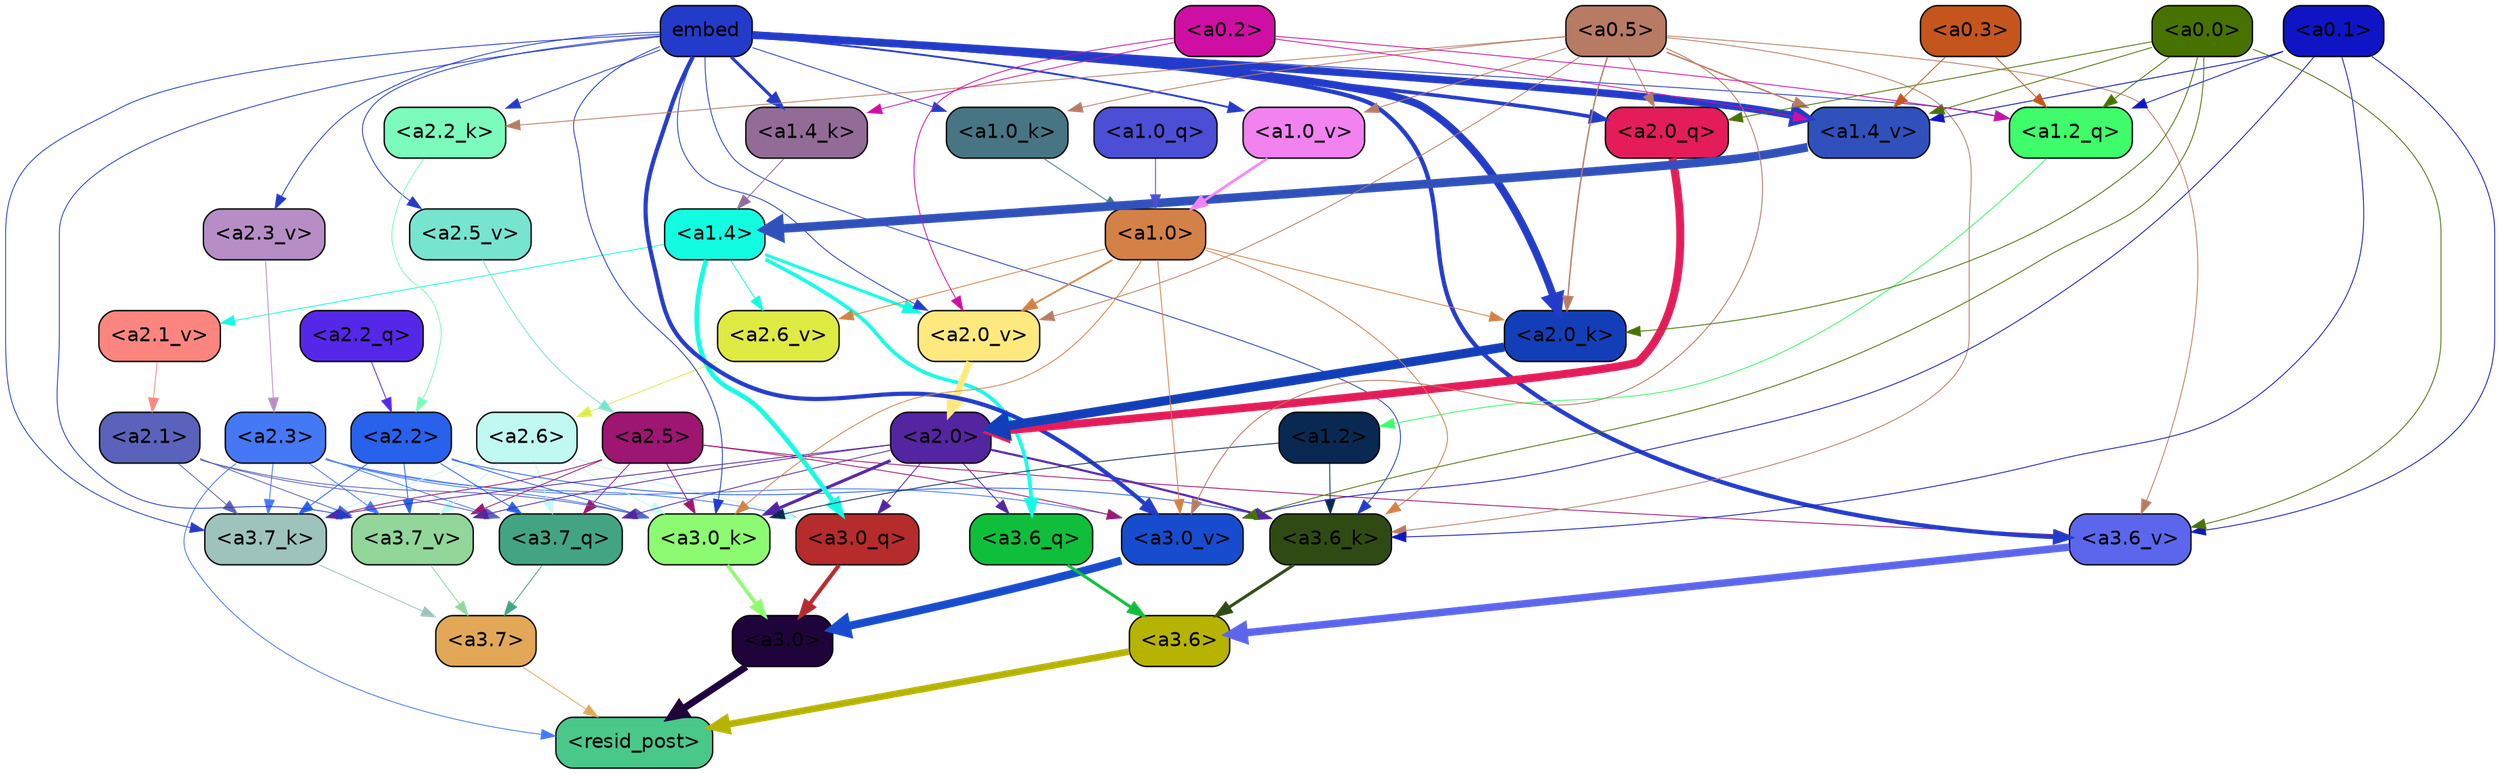 strict digraph "" {
	graph [bgcolor=transparent,
		layout=dot,
		overlap=false,
		splines=true
	];
	"<a3.7>"	[color=black,
		fillcolor="#e2a858",
		fontname=Helvetica,
		shape=box,
		style="filled, rounded"];
	"<resid_post>"	[color=black,
		fillcolor="#49c88a",
		fontname=Helvetica,
		shape=box,
		style="filled, rounded"];
	"<a3.7>" -> "<resid_post>"	[color="#e2a858",
		penwidth=0.6];
	"<a3.6>"	[color=black,
		fillcolor="#b6b401",
		fontname=Helvetica,
		shape=box,
		style="filled, rounded"];
	"<a3.6>" -> "<resid_post>"	[color="#b6b401",
		penwidth=4.753257989883423];
	"<a3.0>"	[color=black,
		fillcolor="#1e043b",
		fontname=Helvetica,
		shape=box,
		style="filled, rounded"];
	"<a3.0>" -> "<resid_post>"	[color="#1e043b",
		penwidth=4.90053927898407];
	"<a2.3>"	[color=black,
		fillcolor="#4578f5",
		fontname=Helvetica,
		shape=box,
		style="filled, rounded"];
	"<a2.3>" -> "<resid_post>"	[color="#4578f5",
		penwidth=0.6];
	"<a3.7_q>"	[color=black,
		fillcolor="#43a483",
		fontname=Helvetica,
		shape=box,
		style="filled, rounded"];
	"<a2.3>" -> "<a3.7_q>"	[color="#4578f5",
		penwidth=0.6];
	"<a3.0_q>"	[color=black,
		fillcolor="#b62b2c",
		fontname=Helvetica,
		shape=box,
		style="filled, rounded"];
	"<a2.3>" -> "<a3.0_q>"	[color="#4578f5",
		penwidth=0.6];
	"<a3.7_k>"	[color=black,
		fillcolor="#9ec3bc",
		fontname=Helvetica,
		shape=box,
		style="filled, rounded"];
	"<a2.3>" -> "<a3.7_k>"	[color="#4578f5",
		penwidth=0.6];
	"<a3.0_k>"	[color=black,
		fillcolor="#8dfb71",
		fontname=Helvetica,
		shape=box,
		style="filled, rounded"];
	"<a2.3>" -> "<a3.0_k>"	[color="#4578f5",
		penwidth=0.6];
	"<a3.7_v>"	[color=black,
		fillcolor="#92d699",
		fontname=Helvetica,
		shape=box,
		style="filled, rounded"];
	"<a2.3>" -> "<a3.7_v>"	[color="#4578f5",
		penwidth=0.6];
	"<a3.0_v>"	[color=black,
		fillcolor="#184cce",
		fontname=Helvetica,
		shape=box,
		style="filled, rounded"];
	"<a2.3>" -> "<a3.0_v>"	[color="#4578f5",
		penwidth=0.6];
	"<a3.7_q>" -> "<a3.7>"	[color="#43a483",
		penwidth=0.6];
	"<a3.6_q>"	[color=black,
		fillcolor="#0fbf3c",
		fontname=Helvetica,
		shape=box,
		style="filled, rounded"];
	"<a3.6_q>" -> "<a3.6>"	[color="#0fbf3c",
		penwidth=2.160832464694977];
	"<a3.0_q>" -> "<a3.0>"	[color="#b62b2c",
		penwidth=2.870753765106201];
	"<a3.7_k>" -> "<a3.7>"	[color="#9ec3bc",
		penwidth=0.6];
	"<a3.6_k>"	[color=black,
		fillcolor="#304a14",
		fontname=Helvetica,
		shape=box,
		style="filled, rounded"];
	"<a3.6_k>" -> "<a3.6>"	[color="#304a14",
		penwidth=2.13908451795578];
	"<a3.0_k>" -> "<a3.0>"	[color="#8dfb71",
		penwidth=2.520303964614868];
	"<a3.7_v>" -> "<a3.7>"	[color="#92d699",
		penwidth=0.6];
	"<a3.6_v>"	[color=black,
		fillcolor="#5c66ed",
		fontname=Helvetica,
		shape=box,
		style="filled, rounded"];
	"<a3.6_v>" -> "<a3.6>"	[color="#5c66ed",
		penwidth=5.297133803367615];
	"<a3.0_v>" -> "<a3.0>"	[color="#184cce",
		penwidth=5.680712580680847];
	"<a2.6>"	[color=black,
		fillcolor="#c0f9f1",
		fontname=Helvetica,
		shape=box,
		style="filled, rounded"];
	"<a2.6>" -> "<a3.7_q>"	[color="#c0f9f1",
		penwidth=0.6];
	"<a2.6>" -> "<a3.0_q>"	[color="#c0f9f1",
		penwidth=0.6];
	"<a2.6>" -> "<a3.7_k>"	[color="#c0f9f1",
		penwidth=0.6];
	"<a2.6>" -> "<a3.0_k>"	[color="#c0f9f1",
		penwidth=0.6];
	"<a2.6>" -> "<a3.7_v>"	[color="#c0f9f1",
		penwidth=0.6];
	"<a2.5>"	[color=black,
		fillcolor="#9d1671",
		fontname=Helvetica,
		shape=box,
		style="filled, rounded"];
	"<a2.5>" -> "<a3.7_q>"	[color="#9d1671",
		penwidth=0.6];
	"<a2.5>" -> "<a3.7_k>"	[color="#9d1671",
		penwidth=0.6];
	"<a2.5>" -> "<a3.0_k>"	[color="#9d1671",
		penwidth=0.6];
	"<a2.5>" -> "<a3.7_v>"	[color="#9d1671",
		penwidth=0.6];
	"<a2.5>" -> "<a3.6_v>"	[color="#9d1671",
		penwidth=0.6];
	"<a2.5>" -> "<a3.0_v>"	[color="#9d1671",
		penwidth=0.6];
	"<a2.2>"	[color=black,
		fillcolor="#2761ec",
		fontname=Helvetica,
		shape=box,
		style="filled, rounded"];
	"<a2.2>" -> "<a3.7_q>"	[color="#2761ec",
		penwidth=0.6];
	"<a2.2>" -> "<a3.7_k>"	[color="#2761ec",
		penwidth=0.6];
	"<a2.2>" -> "<a3.6_k>"	[color="#2761ec",
		penwidth=0.6];
	"<a2.2>" -> "<a3.0_k>"	[color="#2761ec",
		penwidth=0.6];
	"<a2.2>" -> "<a3.7_v>"	[color="#2761ec",
		penwidth=0.6];
	"<a2.1>"	[color=black,
		fillcolor="#5a62bb",
		fontname=Helvetica,
		shape=box,
		style="filled, rounded"];
	"<a2.1>" -> "<a3.7_q>"	[color="#5a62bb",
		penwidth=0.6];
	"<a2.1>" -> "<a3.7_k>"	[color="#5a62bb",
		penwidth=0.6];
	"<a2.1>" -> "<a3.0_k>"	[color="#5a62bb",
		penwidth=0.6];
	"<a2.1>" -> "<a3.7_v>"	[color="#5a62bb",
		penwidth=0.6];
	"<a2.0>"	[color=black,
		fillcolor="#5425a0",
		fontname=Helvetica,
		shape=box,
		style="filled, rounded"];
	"<a2.0>" -> "<a3.7_q>"	[color="#5425a0",
		penwidth=0.6];
	"<a2.0>" -> "<a3.6_q>"	[color="#5425a0",
		penwidth=0.6];
	"<a2.0>" -> "<a3.0_q>"	[color="#5425a0",
		penwidth=0.6];
	"<a2.0>" -> "<a3.7_k>"	[color="#5425a0",
		penwidth=0.6];
	"<a2.0>" -> "<a3.6_k>"	[color="#5425a0",
		penwidth=1.5348684191703796];
	"<a2.0>" -> "<a3.0_k>"	[color="#5425a0",
		penwidth=2.172017753124237];
	"<a2.0>" -> "<a3.7_v>"	[color="#5425a0",
		penwidth=0.6];
	"<a1.4>"	[color=black,
		fillcolor="#12fce2",
		fontname=Helvetica,
		shape=box,
		style="filled, rounded"];
	"<a1.4>" -> "<a3.6_q>"	[color="#12fce2",
		penwidth=2.532623291015625];
	"<a1.4>" -> "<a3.0_q>"	[color="#12fce2",
		penwidth=3.2595192790031433];
	"<a2.6_v>"	[color=black,
		fillcolor="#dfea43",
		fontname=Helvetica,
		shape=box,
		style="filled, rounded"];
	"<a1.4>" -> "<a2.6_v>"	[color="#12fce2",
		penwidth=0.6];
	"<a2.1_v>"	[color=black,
		fillcolor="#fc867f",
		fontname=Helvetica,
		shape=box,
		style="filled, rounded"];
	"<a1.4>" -> "<a2.1_v>"	[color="#12fce2",
		penwidth=0.6];
	"<a2.0_v>"	[color=black,
		fillcolor="#fee97f",
		fontname=Helvetica,
		shape=box,
		style="filled, rounded"];
	"<a1.4>" -> "<a2.0_v>"	[color="#12fce2",
		penwidth=2.1199009865522385];
	embed	[color=black,
		fillcolor="#233bc9",
		fontname=Helvetica,
		shape=box,
		style="filled, rounded"];
	embed -> "<a3.7_k>"	[color="#233bc9",
		penwidth=0.6];
	embed -> "<a3.6_k>"	[color="#233bc9",
		penwidth=0.6];
	embed -> "<a3.0_k>"	[color="#233bc9",
		penwidth=0.6117386221885681];
	embed -> "<a3.7_v>"	[color="#233bc9",
		penwidth=0.6];
	embed -> "<a3.6_v>"	[color="#233bc9",
		penwidth=3.0186105966567993];
	embed -> "<a3.0_v>"	[color="#233bc9",
		penwidth=2.969020187854767];
	"<a2.0_q>"	[color=black,
		fillcolor="#e41c59",
		fontname=Helvetica,
		shape=box,
		style="filled, rounded"];
	embed -> "<a2.0_q>"	[color="#233bc9",
		penwidth=2.5791755318641663];
	"<a2.2_k>"	[color=black,
		fillcolor="#7cfcbc",
		fontname=Helvetica,
		shape=box,
		style="filled, rounded"];
	embed -> "<a2.2_k>"	[color="#233bc9",
		penwidth=0.6];
	"<a2.0_k>"	[color=black,
		fillcolor="#123fb8",
		fontname=Helvetica,
		shape=box,
		style="filled, rounded"];
	embed -> "<a2.0_k>"	[color="#233bc9",
		penwidth=5.307481050491333];
	"<a2.5_v>"	[color=black,
		fillcolor="#77e4cf",
		fontname=Helvetica,
		shape=box,
		style="filled, rounded"];
	embed -> "<a2.5_v>"	[color="#233bc9",
		penwidth=0.6];
	"<a2.3_v>"	[color=black,
		fillcolor="#b68ec5",
		fontname=Helvetica,
		shape=box,
		style="filled, rounded"];
	embed -> "<a2.3_v>"	[color="#233bc9",
		penwidth=0.6];
	embed -> "<a2.0_v>"	[color="#233bc9",
		penwidth=0.6];
	"<a1.2_q>"	[color=black,
		fillcolor="#3efc6a",
		fontname=Helvetica,
		shape=box,
		style="filled, rounded"];
	embed -> "<a1.2_q>"	[color="#233bc9",
		penwidth=0.6];
	"<a1.4_k>"	[color=black,
		fillcolor="#936b97",
		fontname=Helvetica,
		shape=box,
		style="filled, rounded"];
	embed -> "<a1.4_k>"	[color="#233bc9",
		penwidth=2.1839776039123535];
	"<a1.0_k>"	[color=black,
		fillcolor="#477584",
		fontname=Helvetica,
		shape=box,
		style="filled, rounded"];
	embed -> "<a1.0_k>"	[color="#233bc9",
		penwidth=0.6];
	"<a1.4_v>"	[color=black,
		fillcolor="#3051bb",
		fontname=Helvetica,
		shape=box,
		style="filled, rounded"];
	embed -> "<a1.4_v>"	[color="#233bc9",
		penwidth=5.2540810108184814];
	"<a1.0_v>"	[color=black,
		fillcolor="#f182f0",
		fontname=Helvetica,
		shape=box,
		style="filled, rounded"];
	embed -> "<a1.0_v>"	[color="#233bc9",
		penwidth=1.3048751950263977];
	"<a1.2>"	[color=black,
		fillcolor="#092953",
		fontname=Helvetica,
		shape=box,
		style="filled, rounded"];
	"<a1.2>" -> "<a3.6_k>"	[color="#092953",
		penwidth=0.6];
	"<a1.2>" -> "<a3.0_k>"	[color="#092953",
		penwidth=0.6];
	"<a1.0>"	[color=black,
		fillcolor="#d38146",
		fontname=Helvetica,
		shape=box,
		style="filled, rounded"];
	"<a1.0>" -> "<a3.6_k>"	[color="#d38146",
		penwidth=0.6];
	"<a1.0>" -> "<a3.0_k>"	[color="#d38146",
		penwidth=0.6];
	"<a1.0>" -> "<a3.0_v>"	[color="#d38146",
		penwidth=0.6];
	"<a1.0>" -> "<a2.0_k>"	[color="#d38146",
		penwidth=0.6];
	"<a1.0>" -> "<a2.6_v>"	[color="#d38146",
		penwidth=0.6];
	"<a1.0>" -> "<a2.0_v>"	[color="#d38146",
		penwidth=1.237271785736084];
	"<a0.5>"	[color=black,
		fillcolor="#b77b63",
		fontname=Helvetica,
		shape=box,
		style="filled, rounded"];
	"<a0.5>" -> "<a3.6_k>"	[color="#b77b63",
		penwidth=0.6];
	"<a0.5>" -> "<a3.6_v>"	[color="#b77b63",
		penwidth=0.6];
	"<a0.5>" -> "<a3.0_v>"	[color="#b77b63",
		penwidth=0.6409564018249512];
	"<a0.5>" -> "<a2.0_q>"	[color="#b77b63",
		penwidth=0.6];
	"<a0.5>" -> "<a2.2_k>"	[color="#b77b63",
		penwidth=0.6];
	"<a0.5>" -> "<a2.0_k>"	[color="#b77b63",
		penwidth=0.9355769157409668];
	"<a0.5>" -> "<a2.0_v>"	[color="#b77b63",
		penwidth=0.6];
	"<a0.5>" -> "<a1.0_k>"	[color="#b77b63",
		penwidth=0.6];
	"<a0.5>" -> "<a1.4_v>"	[color="#b77b63",
		penwidth=1.016412615776062];
	"<a0.5>" -> "<a1.0_v>"	[color="#b77b63",
		penwidth=0.6];
	"<a0.1>"	[color=black,
		fillcolor="#0f15c4",
		fontname=Helvetica,
		shape=box,
		style="filled, rounded"];
	"<a0.1>" -> "<a3.6_k>"	[color="#0f15c4",
		penwidth=0.6];
	"<a0.1>" -> "<a3.6_v>"	[color="#0f15c4",
		penwidth=0.6];
	"<a0.1>" -> "<a3.0_v>"	[color="#0f15c4",
		penwidth=0.6];
	"<a0.1>" -> "<a1.2_q>"	[color="#0f15c4",
		penwidth=0.6];
	"<a0.1>" -> "<a1.4_v>"	[color="#0f15c4",
		penwidth=0.6440334320068359];
	"<a0.0>"	[color=black,
		fillcolor="#487200",
		fontname=Helvetica,
		shape=box,
		style="filled, rounded"];
	"<a0.0>" -> "<a3.6_v>"	[color="#487200",
		penwidth=0.6];
	"<a0.0>" -> "<a3.0_v>"	[color="#487200",
		penwidth=0.6];
	"<a0.0>" -> "<a2.0_q>"	[color="#487200",
		penwidth=0.6];
	"<a0.0>" -> "<a2.0_k>"	[color="#487200",
		penwidth=0.6];
	"<a0.0>" -> "<a1.2_q>"	[color="#487200",
		penwidth=0.6];
	"<a0.0>" -> "<a1.4_v>"	[color="#487200",
		penwidth=0.6];
	"<a2.2_q>"	[color=black,
		fillcolor="#5528e9",
		fontname=Helvetica,
		shape=box,
		style="filled, rounded"];
	"<a2.2_q>" -> "<a2.2>"	[color="#5528e9",
		penwidth=0.6];
	"<a2.0_q>" -> "<a2.0>"	[color="#e41c59",
		penwidth=5.682948350906372];
	"<a2.2_k>" -> "<a2.2>"	[color="#7cfcbc",
		penwidth=0.6];
	"<a2.0_k>" -> "<a2.0>"	[color="#123fb8",
		penwidth=6.450693130493164];
	"<a2.6_v>" -> "<a2.6>"	[color="#dfea43",
		penwidth=0.6];
	"<a2.5_v>" -> "<a2.5>"	[color="#77e4cf",
		penwidth=0.6];
	"<a2.3_v>" -> "<a2.3>"	[color="#b68ec5",
		penwidth=0.6];
	"<a2.1_v>" -> "<a2.1>"	[color="#fc867f",
		penwidth=0.6];
	"<a2.0_v>" -> "<a2.0>"	[color="#fee97f",
		penwidth=4.592647075653076];
	"<a0.2>"	[color=black,
		fillcolor="#cf0fa3",
		fontname=Helvetica,
		shape=box,
		style="filled, rounded"];
	"<a0.2>" -> "<a2.0_v>"	[color="#cf0fa3",
		penwidth=0.6];
	"<a0.2>" -> "<a1.2_q>"	[color="#cf0fa3",
		penwidth=0.6];
	"<a0.2>" -> "<a1.4_k>"	[color="#cf0fa3",
		penwidth=0.6];
	"<a0.2>" -> "<a1.4_v>"	[color="#cf0fa3",
		penwidth=0.6];
	"<a1.2_q>" -> "<a1.2>"	[color="#3efc6a",
		penwidth=0.6323684453964233];
	"<a1.0_q>"	[color=black,
		fillcolor="#4c4ed5",
		fontname=Helvetica,
		shape=box,
		style="filled, rounded"];
	"<a1.0_q>" -> "<a1.0>"	[color="#4c4ed5",
		penwidth=0.6];
	"<a1.4_k>" -> "<a1.4>"	[color="#936b97",
		penwidth=0.6];
	"<a1.0_k>" -> "<a1.0>"	[color="#477584",
		penwidth=0.6];
	"<a1.4_v>" -> "<a1.4>"	[color="#3051bb",
		penwidth=6.149721145629883];
	"<a1.0_v>" -> "<a1.0>"	[color="#f182f0",
		penwidth=1.874430701136589];
	"<a0.3>"	[color=black,
		fillcolor="#c4561d",
		fontname=Helvetica,
		shape=box,
		style="filled, rounded"];
	"<a0.3>" -> "<a1.2_q>"	[color="#c4561d",
		penwidth=0.6];
	"<a0.3>" -> "<a1.4_v>"	[color="#c4561d",
		penwidth=0.6];
}
